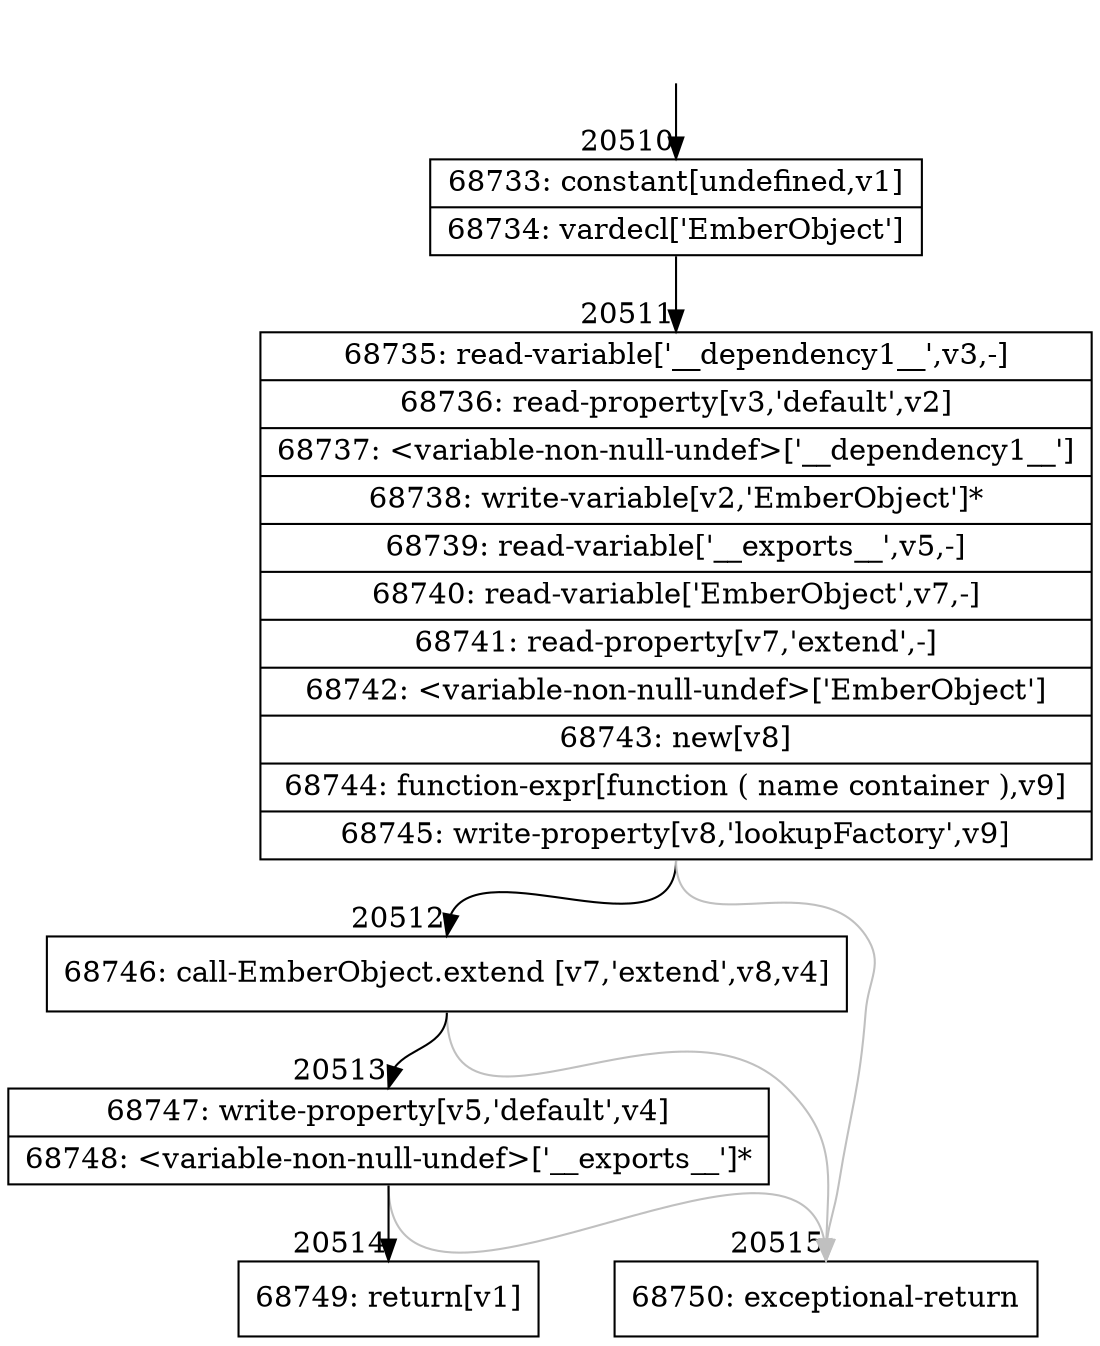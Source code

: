 digraph {
rankdir="TD"
BB_entry1791[shape=none,label=""];
BB_entry1791 -> BB20510 [tailport=s, headport=n, headlabel="    20510"]
BB20510 [shape=record label="{68733: constant[undefined,v1]|68734: vardecl['EmberObject']}" ] 
BB20510 -> BB20511 [tailport=s, headport=n, headlabel="      20511"]
BB20511 [shape=record label="{68735: read-variable['__dependency1__',v3,-]|68736: read-property[v3,'default',v2]|68737: \<variable-non-null-undef\>['__dependency1__']|68738: write-variable[v2,'EmberObject']*|68739: read-variable['__exports__',v5,-]|68740: read-variable['EmberObject',v7,-]|68741: read-property[v7,'extend',-]|68742: \<variable-non-null-undef\>['EmberObject']|68743: new[v8]|68744: function-expr[function ( name container ),v9]|68745: write-property[v8,'lookupFactory',v9]}" ] 
BB20511 -> BB20512 [tailport=s, headport=n, headlabel="      20512"]
BB20511 -> BB20515 [tailport=s, headport=n, color=gray, headlabel="      20515"]
BB20512 [shape=record label="{68746: call-EmberObject.extend [v7,'extend',v8,v4]}" ] 
BB20512 -> BB20513 [tailport=s, headport=n, headlabel="      20513"]
BB20512 -> BB20515 [tailport=s, headport=n, color=gray]
BB20513 [shape=record label="{68747: write-property[v5,'default',v4]|68748: \<variable-non-null-undef\>['__exports__']*}" ] 
BB20513 -> BB20514 [tailport=s, headport=n, headlabel="      20514"]
BB20513 -> BB20515 [tailport=s, headport=n, color=gray]
BB20514 [shape=record label="{68749: return[v1]}" ] 
BB20515 [shape=record label="{68750: exceptional-return}" ] 
//#$~ 38473
}
